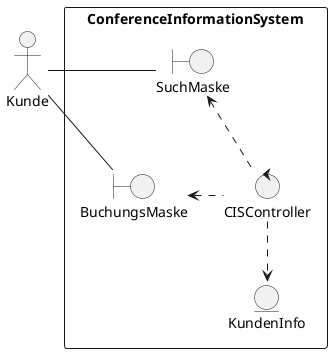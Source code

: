@startuml
actor Kunde

rectangle ConferenceInformationSystem {
  entity KundenInfo

  boundary SuchMaske
  boundary BuchungsMaske

  Kunde -right- SuchMaske
  Kunde -right- BuchungsMaske

  control CISController

  CISController .up.> SuchMaske
  CISController .left.> BuchungsMaske
  CISController ..> KundenInfo
}
@enduml